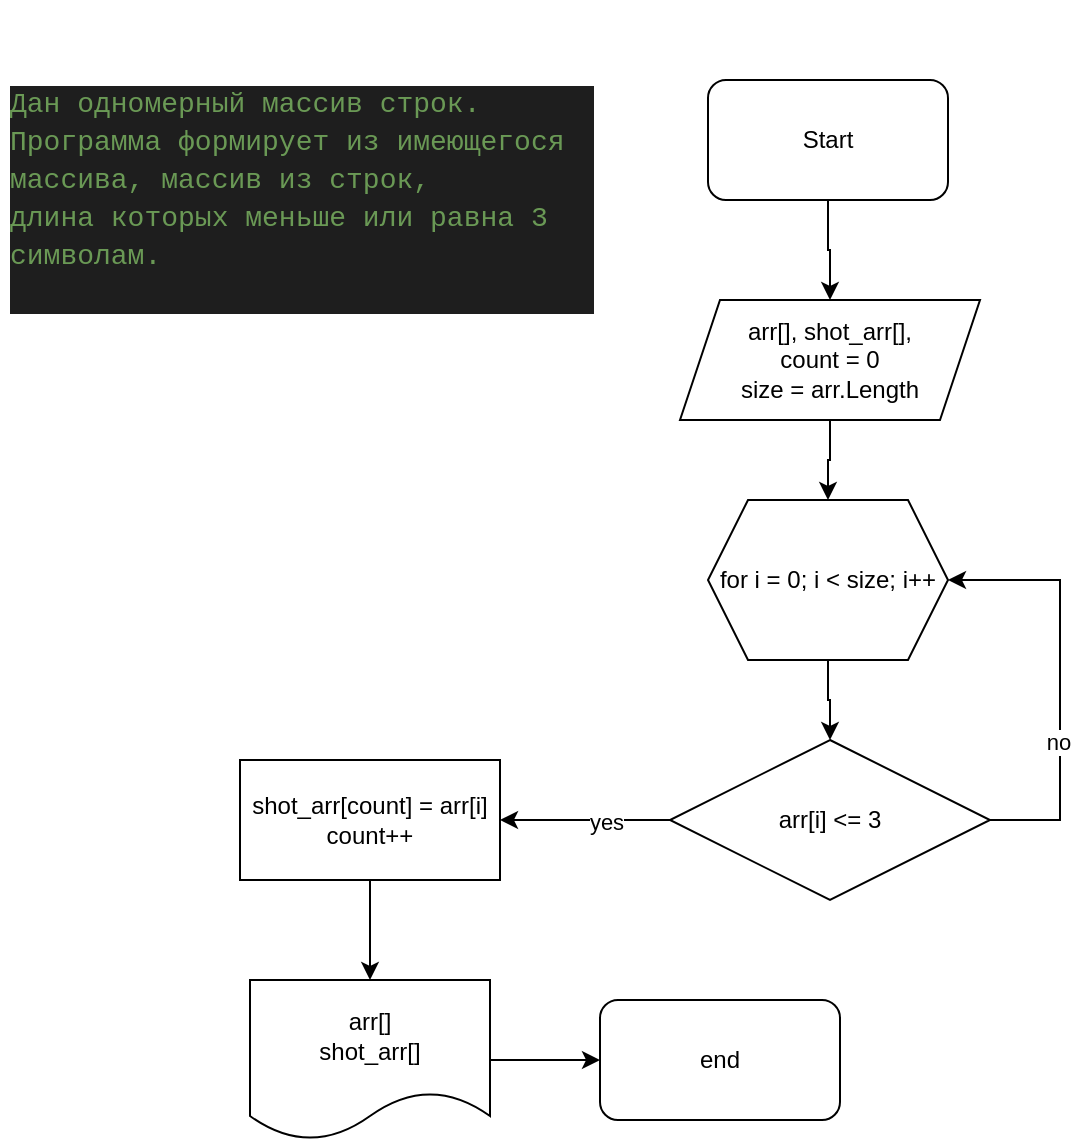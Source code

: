 <mxfile>
    <diagram id="lnnpf--hSiGeR-MP2k83" name="Страница 1">
        <mxGraphModel dx="543" dy="1450" grid="1" gridSize="10" guides="1" tooltips="1" connect="1" arrows="1" fold="1" page="1" pageScale="1" pageWidth="827" pageHeight="1169" math="0" shadow="0">
            <root>
                <mxCell id="0"/>
                <mxCell id="1" parent="0"/>
                <mxCell id="FrafDE_Ft0ZdlexAHK_q-1" value="" style="edgeStyle=orthogonalEdgeStyle;rounded=0;orthogonalLoop=1;jettySize=auto;html=1;" parent="1" source="EkQcSreP7O6kMQiEZJB1-1" target="EkQcSreP7O6kMQiEZJB1-2" edge="1">
                    <mxGeometry relative="1" as="geometry"/>
                </mxCell>
                <mxCell id="EkQcSreP7O6kMQiEZJB1-1" value="Start" style="rounded=1;whiteSpace=wrap;html=1;" parent="1" vertex="1">
                    <mxGeometry x="354" y="30" width="120" height="60" as="geometry"/>
                </mxCell>
                <mxCell id="FrafDE_Ft0ZdlexAHK_q-2" value="" style="edgeStyle=orthogonalEdgeStyle;rounded=0;orthogonalLoop=1;jettySize=auto;html=1;" parent="1" source="EkQcSreP7O6kMQiEZJB1-2" target="EkQcSreP7O6kMQiEZJB1-4" edge="1">
                    <mxGeometry relative="1" as="geometry"/>
                </mxCell>
                <mxCell id="EkQcSreP7O6kMQiEZJB1-2" value="arr[], shot_arr[],&lt;br&gt;count = 0&lt;br&gt;size = arr.Length" style="shape=parallelogram;perimeter=parallelogramPerimeter;whiteSpace=wrap;html=1;fixedSize=1;" parent="1" vertex="1">
                    <mxGeometry x="340" y="140" width="150" height="60" as="geometry"/>
                </mxCell>
                <mxCell id="FrafDE_Ft0ZdlexAHK_q-6" value="" style="edgeStyle=orthogonalEdgeStyle;rounded=0;orthogonalLoop=1;jettySize=auto;html=1;" parent="1" source="EkQcSreP7O6kMQiEZJB1-4" target="FrafDE_Ft0ZdlexAHK_q-3" edge="1">
                    <mxGeometry relative="1" as="geometry"/>
                </mxCell>
                <mxCell id="EkQcSreP7O6kMQiEZJB1-4" value="for i = 0; i &amp;lt; size; i++" style="shape=hexagon;perimeter=hexagonPerimeter2;whiteSpace=wrap;html=1;fixedSize=1;" parent="1" vertex="1">
                    <mxGeometry x="354" y="240" width="120" height="80" as="geometry"/>
                </mxCell>
                <mxCell id="FrafDE_Ft0ZdlexAHK_q-4" style="edgeStyle=orthogonalEdgeStyle;rounded=0;orthogonalLoop=1;jettySize=auto;html=1;entryX=1;entryY=0.5;entryDx=0;entryDy=0;" parent="1" source="FrafDE_Ft0ZdlexAHK_q-3" target="EkQcSreP7O6kMQiEZJB1-4" edge="1">
                    <mxGeometry relative="1" as="geometry">
                        <Array as="points">
                            <mxPoint x="530" y="400"/>
                            <mxPoint x="530" y="280"/>
                        </Array>
                    </mxGeometry>
                </mxCell>
                <mxCell id="FrafDE_Ft0ZdlexAHK_q-5" value="no" style="edgeLabel;html=1;align=center;verticalAlign=middle;resizable=0;points=[];" parent="FrafDE_Ft0ZdlexAHK_q-4" vertex="1" connectable="0">
                    <mxGeometry x="-0.299" y="1" relative="1" as="geometry">
                        <mxPoint as="offset"/>
                    </mxGeometry>
                </mxCell>
                <mxCell id="FrafDE_Ft0ZdlexAHK_q-8" value="" style="edgeStyle=orthogonalEdgeStyle;rounded=0;orthogonalLoop=1;jettySize=auto;html=1;" parent="1" source="FrafDE_Ft0ZdlexAHK_q-3" target="FrafDE_Ft0ZdlexAHK_q-7" edge="1">
                    <mxGeometry relative="1" as="geometry"/>
                </mxCell>
                <mxCell id="FrafDE_Ft0ZdlexAHK_q-9" value="yes" style="edgeLabel;html=1;align=center;verticalAlign=middle;resizable=0;points=[];" parent="FrafDE_Ft0ZdlexAHK_q-8" vertex="1" connectable="0">
                    <mxGeometry x="-0.247" y="1" relative="1" as="geometry">
                        <mxPoint as="offset"/>
                    </mxGeometry>
                </mxCell>
                <mxCell id="FrafDE_Ft0ZdlexAHK_q-3" value="arr[i] &amp;lt;= 3" style="rhombus;whiteSpace=wrap;html=1;" parent="1" vertex="1">
                    <mxGeometry x="335" y="360" width="160" height="80" as="geometry"/>
                </mxCell>
                <mxCell id="FrafDE_Ft0ZdlexAHK_q-11" value="" style="edgeStyle=orthogonalEdgeStyle;rounded=0;orthogonalLoop=1;jettySize=auto;html=1;" parent="1" source="FrafDE_Ft0ZdlexAHK_q-7" target="FrafDE_Ft0ZdlexAHK_q-10" edge="1">
                    <mxGeometry relative="1" as="geometry"/>
                </mxCell>
                <mxCell id="FrafDE_Ft0ZdlexAHK_q-7" value="shot_arr[count] = arr[i]&lt;br&gt;count++" style="rounded=0;whiteSpace=wrap;html=1;" parent="1" vertex="1">
                    <mxGeometry x="120" y="370" width="130" height="60" as="geometry"/>
                </mxCell>
                <mxCell id="FrafDE_Ft0ZdlexAHK_q-13" value="" style="edgeStyle=orthogonalEdgeStyle;rounded=0;orthogonalLoop=1;jettySize=auto;html=1;" parent="1" source="FrafDE_Ft0ZdlexAHK_q-10" target="FrafDE_Ft0ZdlexAHK_q-12" edge="1">
                    <mxGeometry relative="1" as="geometry"/>
                </mxCell>
                <mxCell id="FrafDE_Ft0ZdlexAHK_q-10" value="arr[]&lt;br&gt;shot_arr[]" style="shape=document;whiteSpace=wrap;html=1;boundedLbl=1;" parent="1" vertex="1">
                    <mxGeometry x="125" y="480" width="120" height="80" as="geometry"/>
                </mxCell>
                <mxCell id="FrafDE_Ft0ZdlexAHK_q-12" value="end" style="rounded=1;whiteSpace=wrap;html=1;" parent="1" vertex="1">
                    <mxGeometry x="300" y="490" width="120" height="60" as="geometry"/>
                </mxCell>
                <mxCell id="FrafDE_Ft0ZdlexAHK_q-14" value="&lt;br&gt;&lt;br&gt;&lt;br&gt;&lt;div style=&quot;color: rgb(212, 212, 212); background-color: rgb(30, 30, 30); font-family: Consolas, &amp;quot;Courier New&amp;quot;, monospace; font-size: 14px; line-height: 19px;&quot;&gt;&lt;span style=&quot;color: #6a9955;&quot;&gt;Дан одномерный массив строк. Программа формирует из имеющегося массива, массив из строк,&lt;/span&gt;&lt;/div&gt;&lt;div style=&quot;color: rgb(212, 212, 212); background-color: rgb(30, 30, 30); font-family: Consolas, &amp;quot;Courier New&amp;quot;, monospace; font-size: 14px; line-height: 19px;&quot;&gt;&lt;div style=&quot;line-height: 19px;&quot;&gt;&lt;span style=&quot;color: #6a9955;&quot;&gt;длина которых меньше или равна 3 символам.&lt;/span&gt;&lt;/div&gt;&lt;/div&gt;&lt;div style=&quot;color: rgb(212, 212, 212); background-color: rgb(30, 30, 30); font-family: Consolas, &amp;quot;Courier New&amp;quot;, monospace; font-size: 14px; line-height: 19px;&quot;&gt;&lt;span style=&quot;color: #6a9955;&quot;&gt;&lt;br&gt;&lt;/span&gt;&lt;/div&gt;" style="text;html=1;strokeColor=none;fillColor=none;spacing=5;spacingTop=-20;whiteSpace=wrap;overflow=hidden;rounded=0;" parent="1" vertex="1">
                    <mxGeometry width="300" height="160" as="geometry"/>
                </mxCell>
            </root>
        </mxGraphModel>
    </diagram>
</mxfile>